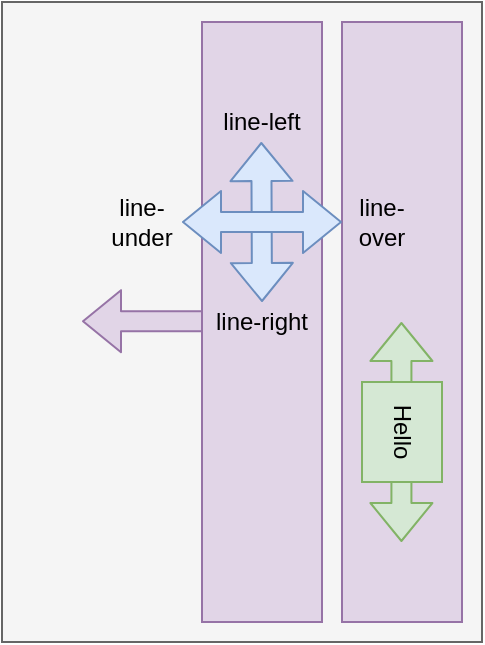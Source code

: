 <mxfile version="13.1.5" type="device"><diagram id="LgjTPwxMQ01JuIyx9_Hg" name="Page-1"><mxGraphModel dx="605" dy="374" grid="1" gridSize="10" guides="1" tooltips="1" connect="1" arrows="1" fold="1" page="1" pageScale="1" pageWidth="850" pageHeight="1100" math="0" shadow="0"><root><mxCell id="0"/><mxCell id="1" parent="0"/><mxCell id="t0PvGvEKLj19Cgtn3Sia-1" value="" style="rounded=0;whiteSpace=wrap;html=1;fillColor=#f5f5f5;strokeColor=#666666;fontColor=#333333;" parent="1" vertex="1"><mxGeometry x="160" y="80" width="240" height="320" as="geometry"/></mxCell><mxCell id="t0PvGvEKLj19Cgtn3Sia-6" value="" style="shape=flexArrow;endArrow=classic;html=1;fillColor=#e1d5e7;strokeColor=#9673a6;" parent="1" edge="1"><mxGeometry width="50" height="50" relative="1" as="geometry"><mxPoint x="270" y="239.58" as="sourcePoint"/><mxPoint x="200" y="239.58" as="targetPoint"/></mxGeometry></mxCell><mxCell id="t0PvGvEKLj19Cgtn3Sia-2" value="" style="rounded=0;whiteSpace=wrap;html=1;fillColor=#e1d5e7;strokeColor=#9673a6;" parent="1" vertex="1"><mxGeometry x="260" y="90" width="60" height="300" as="geometry"/></mxCell><mxCell id="t0PvGvEKLj19Cgtn3Sia-7" value="" style="rounded=0;whiteSpace=wrap;html=1;fillColor=#e1d5e7;strokeColor=#9673a6;" parent="1" vertex="1"><mxGeometry x="330" y="90" width="60" height="300" as="geometry"/></mxCell><mxCell id="0bCfMzO_BSBD2y1N0sg4-2" value="line-left" style="text;html=1;strokeColor=none;fillColor=none;align=center;verticalAlign=middle;whiteSpace=wrap;rounded=0;" vertex="1" parent="1"><mxGeometry x="260" y="130" width="60" height="20" as="geometry"/></mxCell><mxCell id="0bCfMzO_BSBD2y1N0sg4-3" value="" style="shape=flexArrow;endArrow=classic;startArrow=classic;html=1;fillColor=#dae8fc;strokeColor=#6c8ebf;" edge="1" parent="1"><mxGeometry width="50" height="50" relative="1" as="geometry"><mxPoint x="290" y="230" as="sourcePoint"/><mxPoint x="289.66" y="150" as="targetPoint"/></mxGeometry></mxCell><mxCell id="0bCfMzO_BSBD2y1N0sg4-4" value="line-under" style="text;html=1;strokeColor=none;fillColor=none;align=center;verticalAlign=middle;whiteSpace=wrap;rounded=0;" vertex="1" parent="1"><mxGeometry x="210" y="180" width="40" height="20" as="geometry"/></mxCell><mxCell id="0bCfMzO_BSBD2y1N0sg4-5" value="line-over" style="text;html=1;strokeColor=none;fillColor=none;align=center;verticalAlign=middle;whiteSpace=wrap;rounded=0;" vertex="1" parent="1"><mxGeometry x="330" y="180" width="40" height="20" as="geometry"/></mxCell><mxCell id="0bCfMzO_BSBD2y1N0sg4-6" value="" style="shape=flexArrow;endArrow=classic;startArrow=classic;html=1;fillColor=#dae8fc;strokeColor=#6c8ebf;" edge="1" parent="1"><mxGeometry width="50" height="50" relative="1" as="geometry"><mxPoint x="250.0" y="190.0" as="sourcePoint"/><mxPoint x="330" y="190" as="targetPoint"/></mxGeometry></mxCell><mxCell id="0bCfMzO_BSBD2y1N0sg4-7" value="line-right" style="text;html=1;strokeColor=none;fillColor=none;align=center;verticalAlign=middle;whiteSpace=wrap;rounded=0;" vertex="1" parent="1"><mxGeometry x="260" y="230" width="60" height="20" as="geometry"/></mxCell><mxCell id="0bCfMzO_BSBD2y1N0sg4-8" value="" style="shape=flexArrow;endArrow=classic;startArrow=classic;html=1;fillColor=#d5e8d4;strokeColor=#82b366;" edge="1" parent="1"><mxGeometry width="50" height="50" relative="1" as="geometry"><mxPoint x="359.71" y="350" as="sourcePoint"/><mxPoint x="359.71" y="240" as="targetPoint"/></mxGeometry></mxCell><mxCell id="0bCfMzO_BSBD2y1N0sg4-9" value="" style="rounded=0;whiteSpace=wrap;html=1;fillColor=#d5e8d4;strokeColor=#82b366;" vertex="1" parent="1"><mxGeometry x="340" y="270" width="40" height="50" as="geometry"/></mxCell><mxCell id="0bCfMzO_BSBD2y1N0sg4-10" value="Hello" style="text;html=1;strokeColor=none;fillColor=none;align=center;verticalAlign=middle;whiteSpace=wrap;rounded=0;rotation=90;" vertex="1" parent="1"><mxGeometry x="340" y="285" width="40" height="20" as="geometry"/></mxCell></root></mxGraphModel></diagram></mxfile>